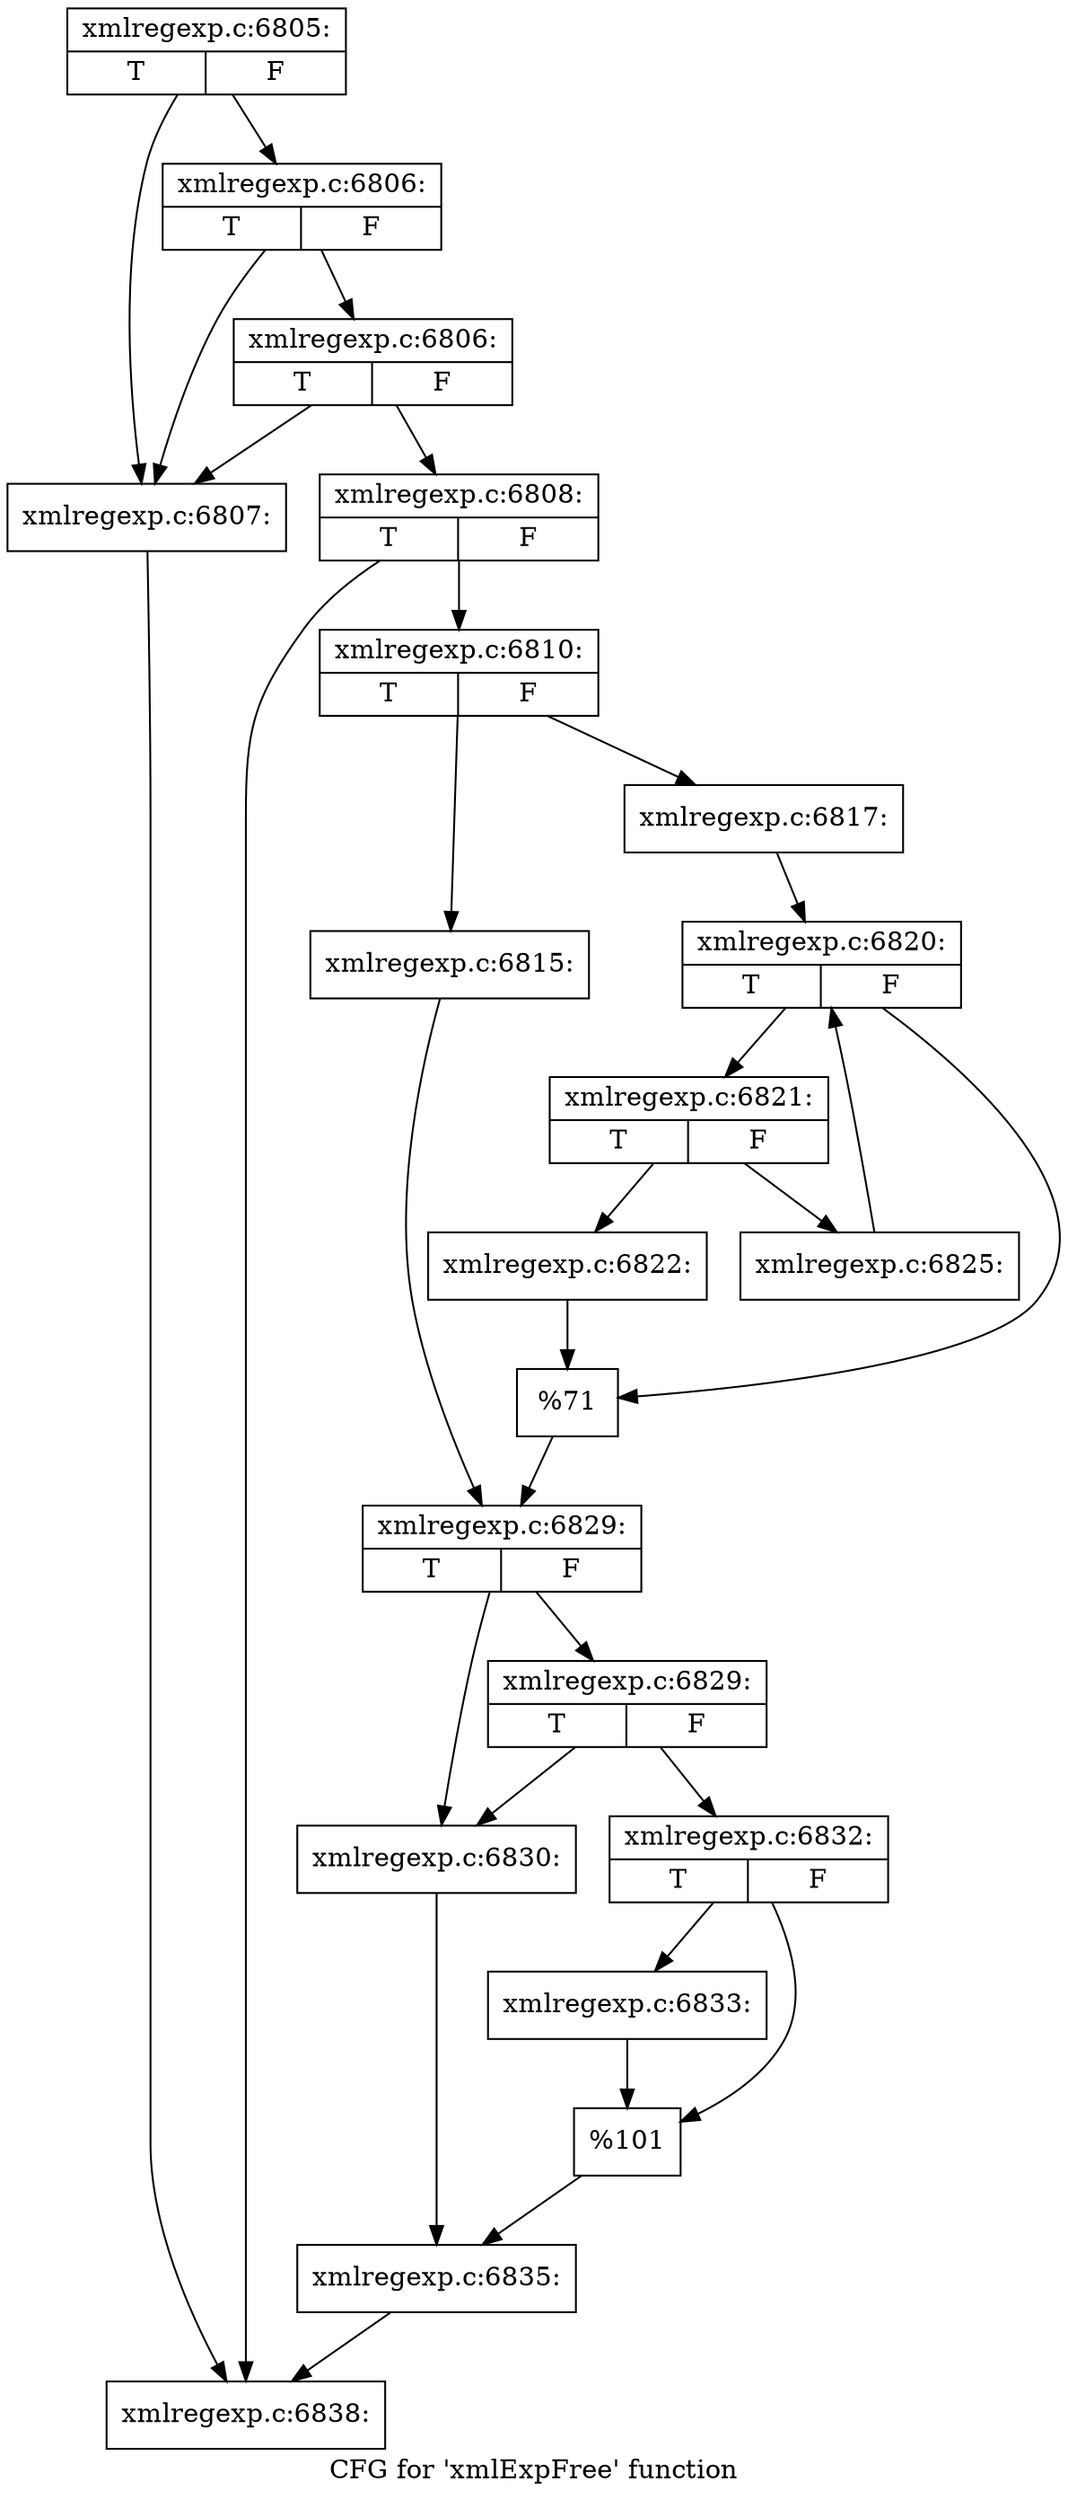 digraph "CFG for 'xmlExpFree' function" {
	label="CFG for 'xmlExpFree' function";

	Node0x563d9d642060 [shape=record,label="{xmlregexp.c:6805:|{<s0>T|<s1>F}}"];
	Node0x563d9d642060 -> Node0x563d9d65cf00;
	Node0x563d9d642060 -> Node0x563d9d65d020;
	Node0x563d9d65d020 [shape=record,label="{xmlregexp.c:6806:|{<s0>T|<s1>F}}"];
	Node0x563d9d65d020 -> Node0x563d9d65cf00;
	Node0x563d9d65d020 -> Node0x563d9d65cfa0;
	Node0x563d9d65cfa0 [shape=record,label="{xmlregexp.c:6806:|{<s0>T|<s1>F}}"];
	Node0x563d9d65cfa0 -> Node0x563d9d65cf00;
	Node0x563d9d65cfa0 -> Node0x563d9d65cf50;
	Node0x563d9d65cf00 [shape=record,label="{xmlregexp.c:6807:}"];
	Node0x563d9d65cf00 -> Node0x563d9d65dbc0;
	Node0x563d9d65cf50 [shape=record,label="{xmlregexp.c:6808:|{<s0>T|<s1>F}}"];
	Node0x563d9d65cf50 -> Node0x563d9d65db70;
	Node0x563d9d65cf50 -> Node0x563d9d65dbc0;
	Node0x563d9d65db70 [shape=record,label="{xmlregexp.c:6810:|{<s0>T|<s1>F}}"];
	Node0x563d9d65db70 -> Node0x563d9d65e6a0;
	Node0x563d9d65db70 -> Node0x563d9d65e740;
	Node0x563d9d65e6a0 [shape=record,label="{xmlregexp.c:6815:}"];
	Node0x563d9d65e6a0 -> Node0x563d9d65e6f0;
	Node0x563d9d65e740 [shape=record,label="{xmlregexp.c:6817:}"];
	Node0x563d9d65e740 -> Node0x563d9d65faa0;
	Node0x563d9d65faa0 [shape=record,label="{xmlregexp.c:6820:|{<s0>T|<s1>F}}"];
	Node0x563d9d65faa0 -> Node0x563d9d65fea0;
	Node0x563d9d65faa0 -> Node0x563d9d65fcc0;
	Node0x563d9d65fea0 [shape=record,label="{xmlregexp.c:6821:|{<s0>T|<s1>F}}"];
	Node0x563d9d65fea0 -> Node0x563d9d65b050;
	Node0x563d9d65fea0 -> Node0x563d9d65b120;
	Node0x563d9d65b050 [shape=record,label="{xmlregexp.c:6822:}"];
	Node0x563d9d65b050 -> Node0x563d9d65fcc0;
	Node0x563d9d65b120 [shape=record,label="{xmlregexp.c:6825:}"];
	Node0x563d9d65b120 -> Node0x563d9d65faa0;
	Node0x563d9d65fcc0 [shape=record,label="{%71}"];
	Node0x563d9d65fcc0 -> Node0x563d9d65e6f0;
	Node0x563d9d65e6f0 [shape=record,label="{xmlregexp.c:6829:|{<s0>T|<s1>F}}"];
	Node0x563d9d65e6f0 -> Node0x563d9d6614c0;
	Node0x563d9d65e6f0 -> Node0x563d9d6615b0;
	Node0x563d9d6615b0 [shape=record,label="{xmlregexp.c:6829:|{<s0>T|<s1>F}}"];
	Node0x563d9d6615b0 -> Node0x563d9d6614c0;
	Node0x563d9d6615b0 -> Node0x563d9d661560;
	Node0x563d9d6614c0 [shape=record,label="{xmlregexp.c:6830:}"];
	Node0x563d9d6614c0 -> Node0x563d9d661510;
	Node0x563d9d661560 [shape=record,label="{xmlregexp.c:6832:|{<s0>T|<s1>F}}"];
	Node0x563d9d661560 -> Node0x563d9d662850;
	Node0x563d9d661560 -> Node0x563d9d6628a0;
	Node0x563d9d662850 [shape=record,label="{xmlregexp.c:6833:}"];
	Node0x563d9d662850 -> Node0x563d9d6628a0;
	Node0x563d9d6628a0 [shape=record,label="{%101}"];
	Node0x563d9d6628a0 -> Node0x563d9d661510;
	Node0x563d9d661510 [shape=record,label="{xmlregexp.c:6835:}"];
	Node0x563d9d661510 -> Node0x563d9d65dbc0;
	Node0x563d9d65dbc0 [shape=record,label="{xmlregexp.c:6838:}"];
}
